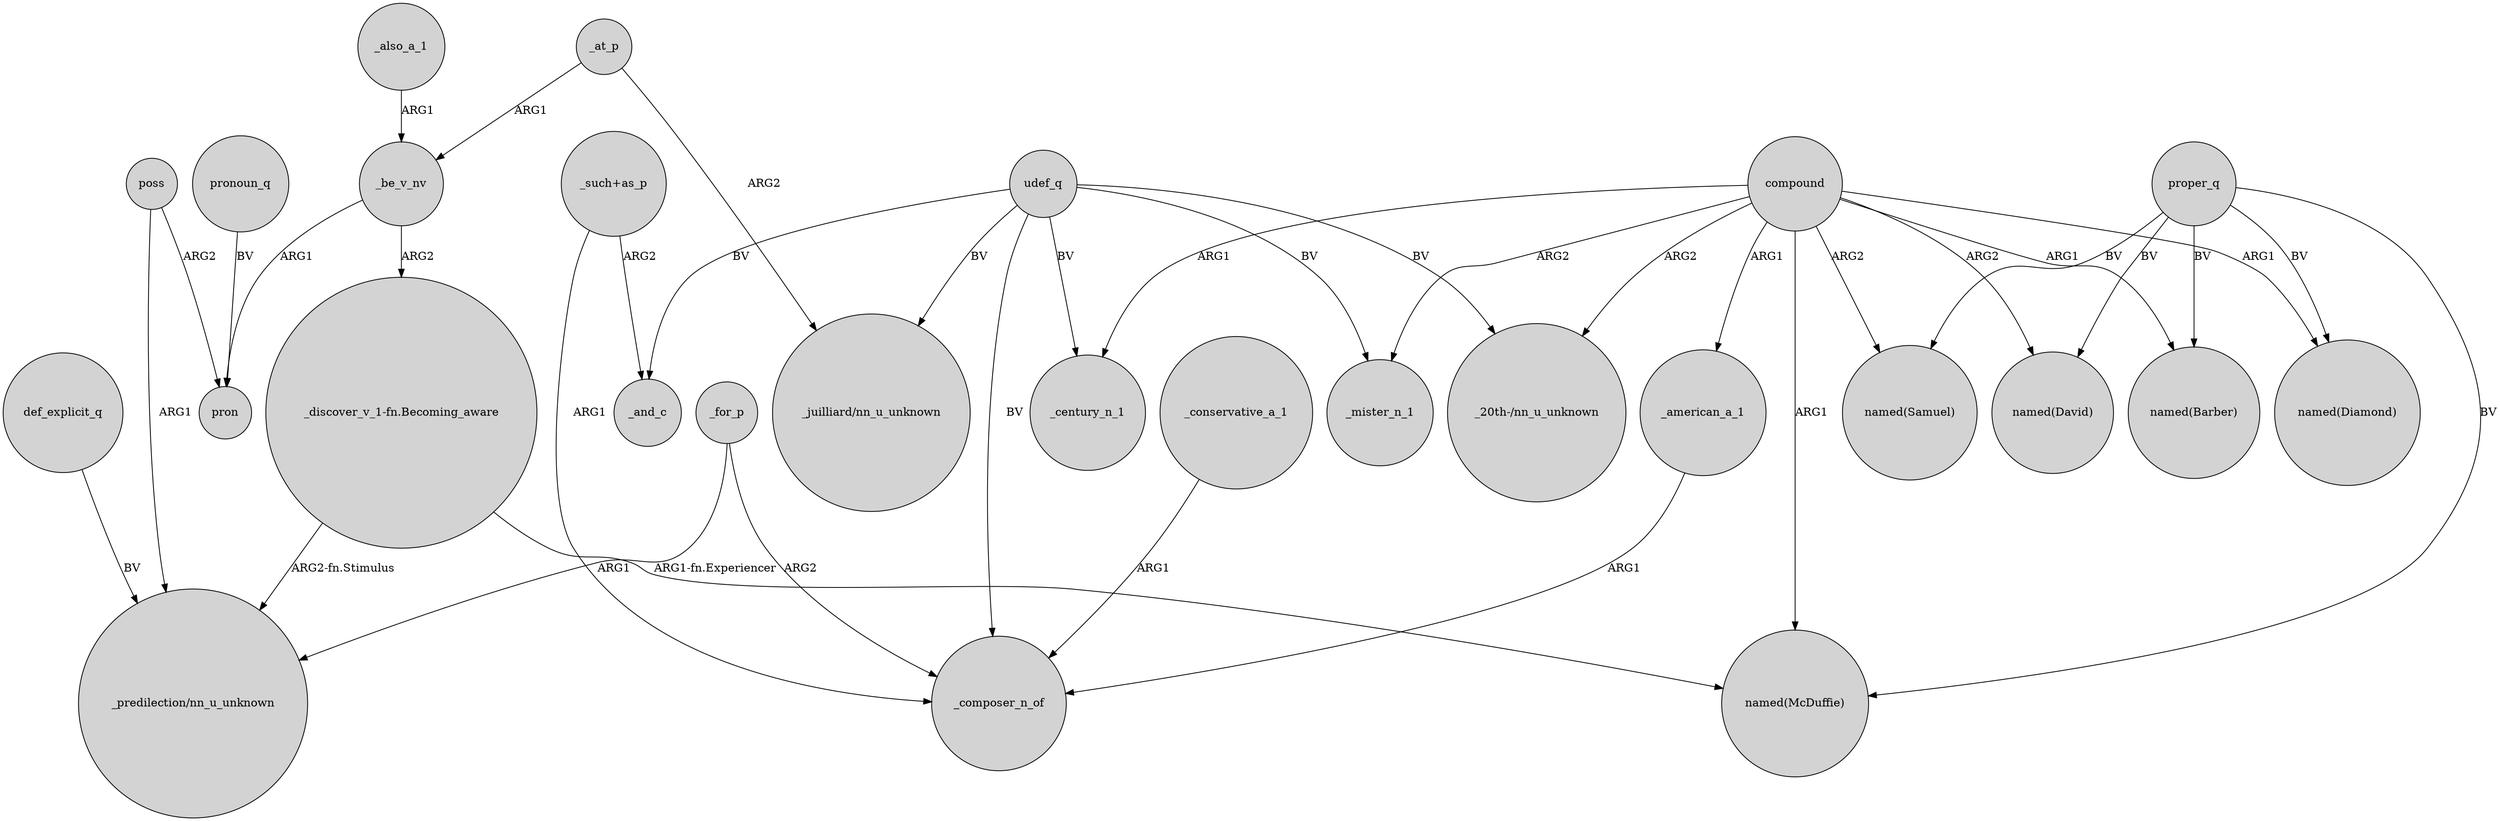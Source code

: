 digraph {
	node [shape=circle style=filled]
	_be_v_nv -> pron [label=ARG1]
	compound -> "named(McDuffie)" [label=ARG1]
	"_such+as_p" -> _composer_n_of [label=ARG1]
	"_discover_v_1-fn.Becoming_aware" -> "named(McDuffie)" [label="ARG1-fn.Experiencer"]
	poss -> pron [label=ARG2]
	proper_q -> "named(McDuffie)" [label=BV]
	udef_q -> "_20th-/nn_u_unknown" [label=BV]
	_be_v_nv -> "_discover_v_1-fn.Becoming_aware" [label=ARG2]
	proper_q -> "named(Barber)" [label=BV]
	compound -> _mister_n_1 [label=ARG2]
	_conservative_a_1 -> _composer_n_of [label=ARG1]
	_at_p -> "_juilliard/nn_u_unknown" [label=ARG2]
	proper_q -> "named(Diamond)" [label=BV]
	udef_q -> _mister_n_1 [label=BV]
	compound -> _american_a_1 [label=ARG1]
	_for_p -> _composer_n_of [label=ARG2]
	_for_p -> "_predilection/nn_u_unknown" [label=ARG1]
	compound -> "named(Samuel)" [label=ARG2]
	udef_q -> _composer_n_of [label=BV]
	compound -> _century_n_1 [label=ARG1]
	pronoun_q -> pron [label=BV]
	"_such+as_p" -> _and_c [label=ARG2]
	compound -> "_20th-/nn_u_unknown" [label=ARG2]
	"_discover_v_1-fn.Becoming_aware" -> "_predilection/nn_u_unknown" [label="ARG2-fn.Stimulus"]
	_also_a_1 -> _be_v_nv [label=ARG1]
	poss -> "_predilection/nn_u_unknown" [label=ARG1]
	compound -> "named(David)" [label=ARG2]
	udef_q -> _century_n_1 [label=BV]
	_american_a_1 -> _composer_n_of [label=ARG1]
	compound -> "named(Barber)" [label=ARG1]
	udef_q -> "_juilliard/nn_u_unknown" [label=BV]
	proper_q -> "named(Samuel)" [label=BV]
	proper_q -> "named(David)" [label=BV]
	udef_q -> _and_c [label=BV]
	compound -> "named(Diamond)" [label=ARG1]
	_at_p -> _be_v_nv [label=ARG1]
	def_explicit_q -> "_predilection/nn_u_unknown" [label=BV]
}
